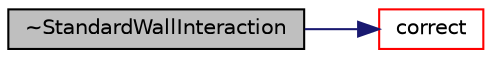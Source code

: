 digraph "~StandardWallInteraction"
{
  bgcolor="transparent";
  edge [fontname="Helvetica",fontsize="10",labelfontname="Helvetica",labelfontsize="10"];
  node [fontname="Helvetica",fontsize="10",shape=record];
  rankdir="LR";
  Node54 [label="~StandardWallInteraction",height=0.2,width=0.4,color="black", fillcolor="grey75", style="filled", fontcolor="black"];
  Node54 -> Node55 [color="midnightblue",fontsize="10",style="solid",fontname="Helvetica"];
  Node55 [label="correct",height=0.2,width=0.4,color="red",URL="$a25325.html#aa1b559cf24cdec3d37b45e290079352d",tooltip="Apply velocity correction. "];
}
